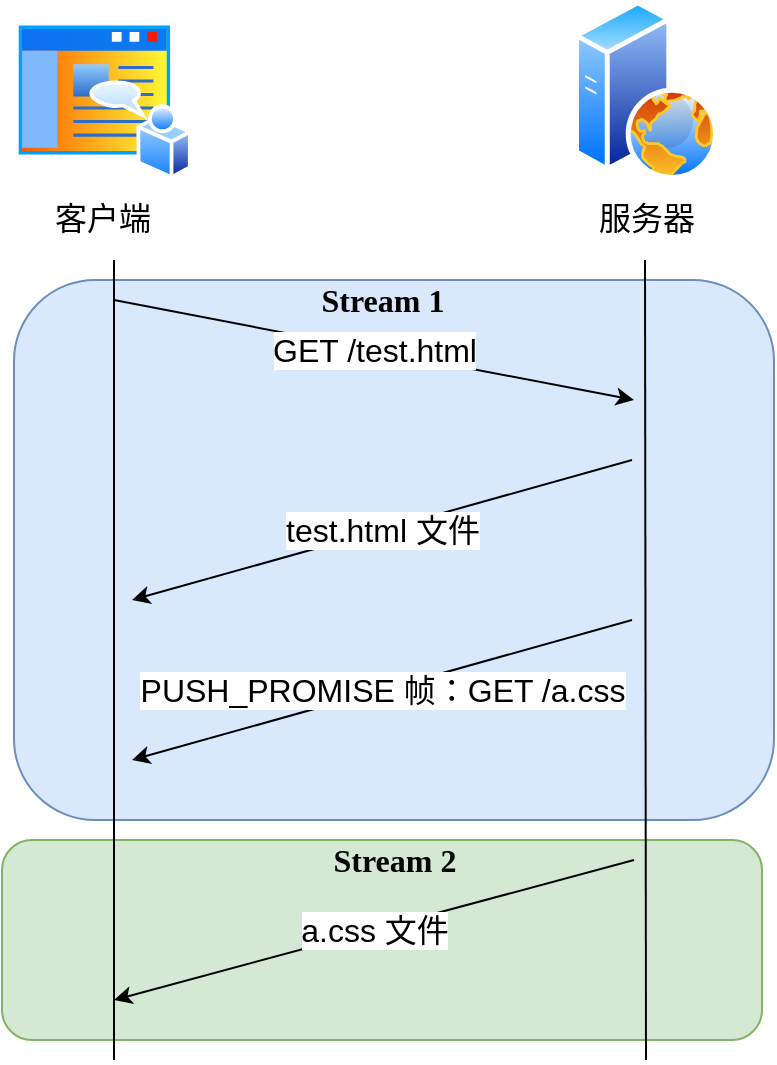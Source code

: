 <mxfile version="14.1.1" type="github">
  <diagram id="CNkuEoaHjQG0uHpoK-eG" name="第 1 页">
    <mxGraphModel dx="1102" dy="525" grid="1" gridSize="10" guides="1" tooltips="1" connect="1" arrows="1" fold="1" page="1" pageScale="1" pageWidth="827" pageHeight="1169" math="0" shadow="0">
      <root>
        <mxCell id="0" />
        <mxCell id="1" parent="0" />
        <mxCell id="I32WazByGbEbnwIcAzC7-15" value="" style="rounded=1;whiteSpace=wrap;html=1;fontFamily=Times New Roman;fontSize=16;align=left;fillColor=#d5e8d4;strokeColor=#82b366;" vertex="1" parent="1">
          <mxGeometry x="224" y="530" width="380" height="100" as="geometry" />
        </mxCell>
        <mxCell id="I32WazByGbEbnwIcAzC7-13" value="" style="rounded=1;whiteSpace=wrap;html=1;fontFamily=Times New Roman;fontSize=16;align=left;fillColor=#dae8fc;strokeColor=#6c8ebf;" vertex="1" parent="1">
          <mxGeometry x="230" y="250" width="380" height="270" as="geometry" />
        </mxCell>
        <mxCell id="I32WazByGbEbnwIcAzC7-1" value="客户端" style="aspect=fixed;perimeter=ellipsePerimeter;html=1;align=center;shadow=0;dashed=0;spacingTop=3;image;image=img/lib/active_directory/home_page.svg;fontSize=16;" vertex="1" parent="1">
          <mxGeometry x="230" y="120" width="88.89" height="80" as="geometry" />
        </mxCell>
        <mxCell id="I32WazByGbEbnwIcAzC7-2" value="服务器" style="aspect=fixed;perimeter=ellipsePerimeter;html=1;align=center;shadow=0;dashed=0;spacingTop=3;image;image=img/lib/active_directory/web_server.svg;fontSize=16;" vertex="1" parent="1">
          <mxGeometry x="510" y="110" width="72" height="90" as="geometry" />
        </mxCell>
        <mxCell id="I32WazByGbEbnwIcAzC7-3" value="" style="endArrow=none;html=1;fontSize=16;" edge="1" parent="1">
          <mxGeometry width="50" height="50" relative="1" as="geometry">
            <mxPoint x="280" y="640" as="sourcePoint" />
            <mxPoint x="280" y="240" as="targetPoint" />
          </mxGeometry>
        </mxCell>
        <mxCell id="I32WazByGbEbnwIcAzC7-4" value="" style="endArrow=none;html=1;fontSize=16;" edge="1" parent="1">
          <mxGeometry width="50" height="50" relative="1" as="geometry">
            <mxPoint x="546" y="640" as="sourcePoint" />
            <mxPoint x="545.5" y="240" as="targetPoint" />
          </mxGeometry>
        </mxCell>
        <mxCell id="I32WazByGbEbnwIcAzC7-5" value="GET /test.html" style="endArrow=classic;html=1;fontSize=16;" edge="1" parent="1">
          <mxGeometry width="50" height="50" relative="1" as="geometry">
            <mxPoint x="280" y="260" as="sourcePoint" />
            <mxPoint x="540" y="310" as="targetPoint" />
          </mxGeometry>
        </mxCell>
        <mxCell id="I32WazByGbEbnwIcAzC7-6" value="PUSH_PROMISE 帧：GET /a.css" style="endArrow=classic;html=1;fontSize=16;" edge="1" parent="1">
          <mxGeometry width="50" height="50" relative="1" as="geometry">
            <mxPoint x="539" y="420" as="sourcePoint" />
            <mxPoint x="289" y="490" as="targetPoint" />
          </mxGeometry>
        </mxCell>
        <mxCell id="I32WazByGbEbnwIcAzC7-8" value="test.html 文件" style="endArrow=classic;html=1;fontSize=16;" edge="1" parent="1">
          <mxGeometry width="50" height="50" relative="1" as="geometry">
            <mxPoint x="539" y="340" as="sourcePoint" />
            <mxPoint x="289" y="410" as="targetPoint" />
          </mxGeometry>
        </mxCell>
        <mxCell id="I32WazByGbEbnwIcAzC7-9" value="a.css 文件" style="endArrow=classic;html=1;fontSize=16;" edge="1" parent="1">
          <mxGeometry width="50" height="50" relative="1" as="geometry">
            <mxPoint x="540" y="540" as="sourcePoint" />
            <mxPoint x="280" y="610" as="targetPoint" />
          </mxGeometry>
        </mxCell>
        <mxCell id="I32WazByGbEbnwIcAzC7-14" value="Stream 1" style="text;html=1;align=center;verticalAlign=middle;resizable=0;points=[];autosize=1;fontSize=16;fontFamily=Times New Roman;fontStyle=1" vertex="1" parent="1">
          <mxGeometry x="374" y="250" width="80" height="20" as="geometry" />
        </mxCell>
        <mxCell id="I32WazByGbEbnwIcAzC7-16" value="Stream 2" style="text;html=1;align=center;verticalAlign=middle;resizable=0;points=[];autosize=1;fontSize=16;fontFamily=Times New Roman;fontStyle=1" vertex="1" parent="1">
          <mxGeometry x="380" y="530" width="80" height="20" as="geometry" />
        </mxCell>
      </root>
    </mxGraphModel>
  </diagram>
</mxfile>
